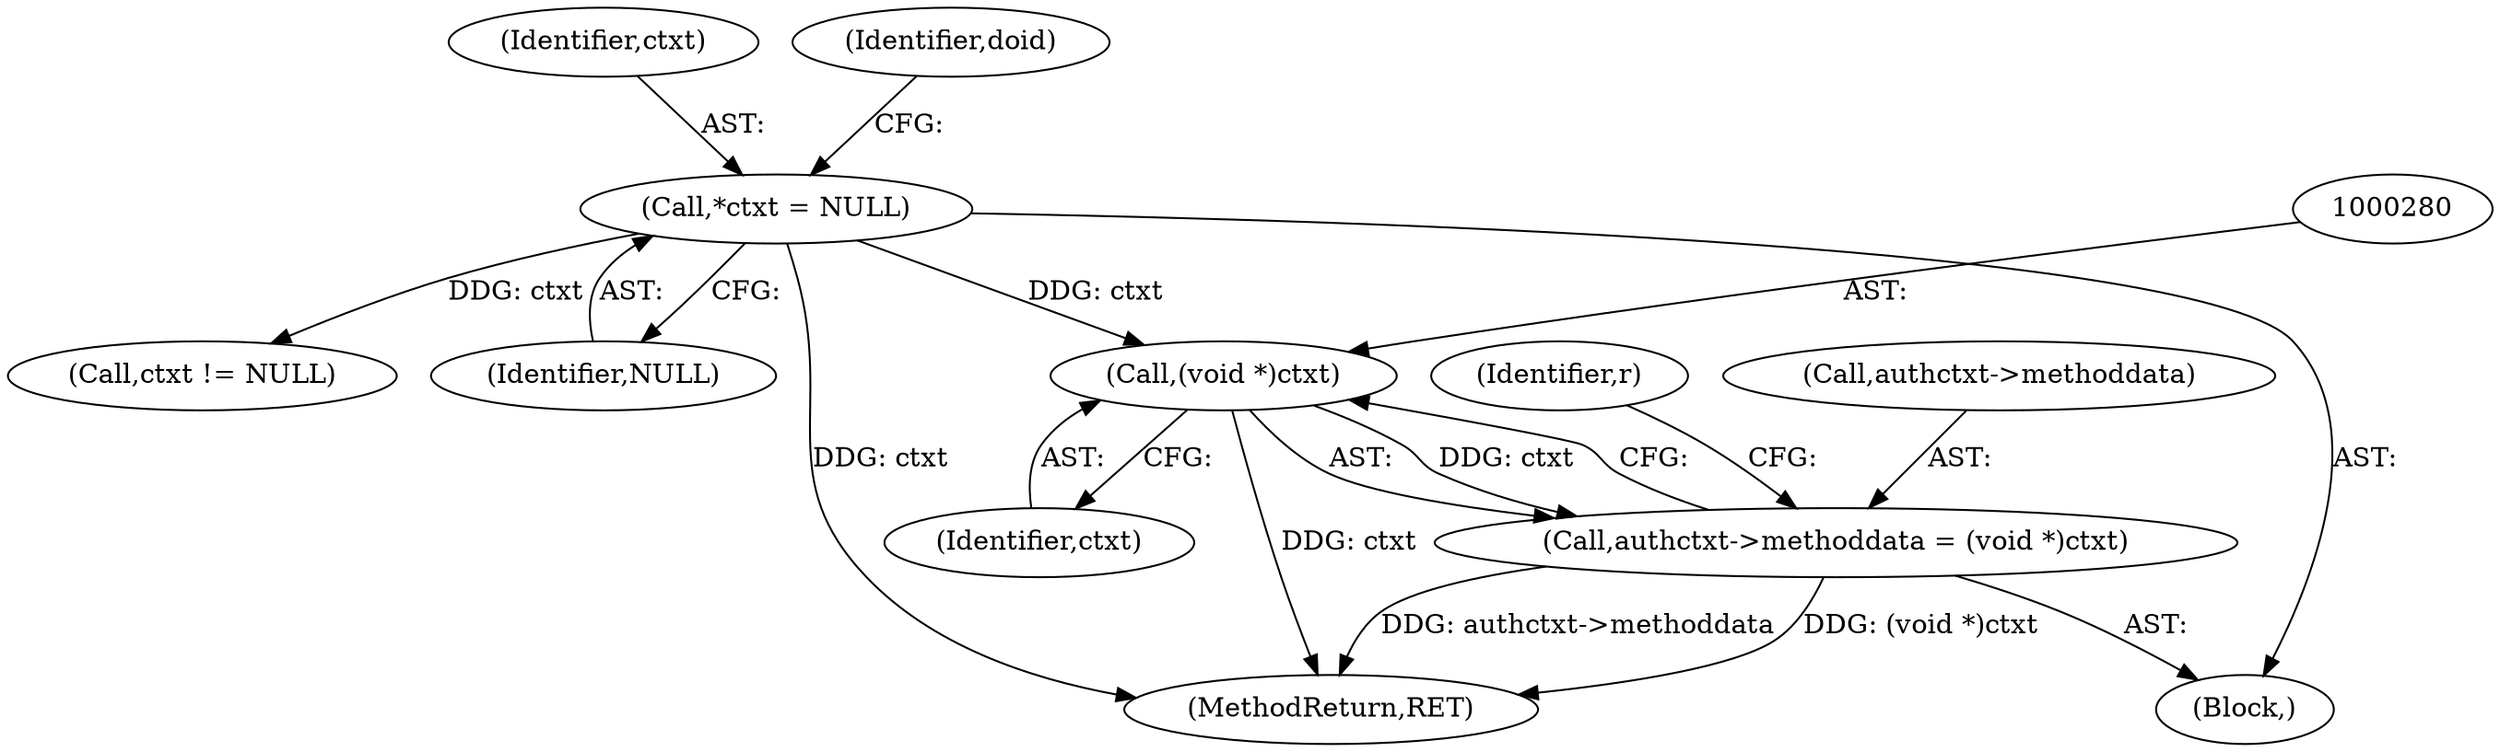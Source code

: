 digraph "0_src_779974d35b4859c07bc3cb8a12c74b43b0a7d1e0@pointer" {
"1000279" [label="(Call,(void *)ctxt)"];
"1000114" [label="(Call,*ctxt = NULL)"];
"1000275" [label="(Call,authctxt->methoddata = (void *)ctxt)"];
"1000281" [label="(Identifier,ctxt)"];
"1000114" [label="(Call,*ctxt = NULL)"];
"1000115" [label="(Identifier,ctxt)"];
"1000330" [label="(MethodReturn,RET)"];
"1000286" [label="(Identifier,r)"];
"1000276" [label="(Call,authctxt->methoddata)"];
"1000279" [label="(Call,(void *)ctxt)"];
"1000124" [label="(Identifier,doid)"];
"1000116" [label="(Identifier,NULL)"];
"1000103" [label="(Block,)"];
"1000275" [label="(Call,authctxt->methoddata = (void *)ctxt)"];
"1000260" [label="(Call,ctxt != NULL)"];
"1000279" -> "1000275"  [label="AST: "];
"1000279" -> "1000281"  [label="CFG: "];
"1000280" -> "1000279"  [label="AST: "];
"1000281" -> "1000279"  [label="AST: "];
"1000275" -> "1000279"  [label="CFG: "];
"1000279" -> "1000330"  [label="DDG: ctxt"];
"1000279" -> "1000275"  [label="DDG: ctxt"];
"1000114" -> "1000279"  [label="DDG: ctxt"];
"1000114" -> "1000103"  [label="AST: "];
"1000114" -> "1000116"  [label="CFG: "];
"1000115" -> "1000114"  [label="AST: "];
"1000116" -> "1000114"  [label="AST: "];
"1000124" -> "1000114"  [label="CFG: "];
"1000114" -> "1000330"  [label="DDG: ctxt"];
"1000114" -> "1000260"  [label="DDG: ctxt"];
"1000275" -> "1000103"  [label="AST: "];
"1000276" -> "1000275"  [label="AST: "];
"1000286" -> "1000275"  [label="CFG: "];
"1000275" -> "1000330"  [label="DDG: authctxt->methoddata"];
"1000275" -> "1000330"  [label="DDG: (void *)ctxt"];
}
